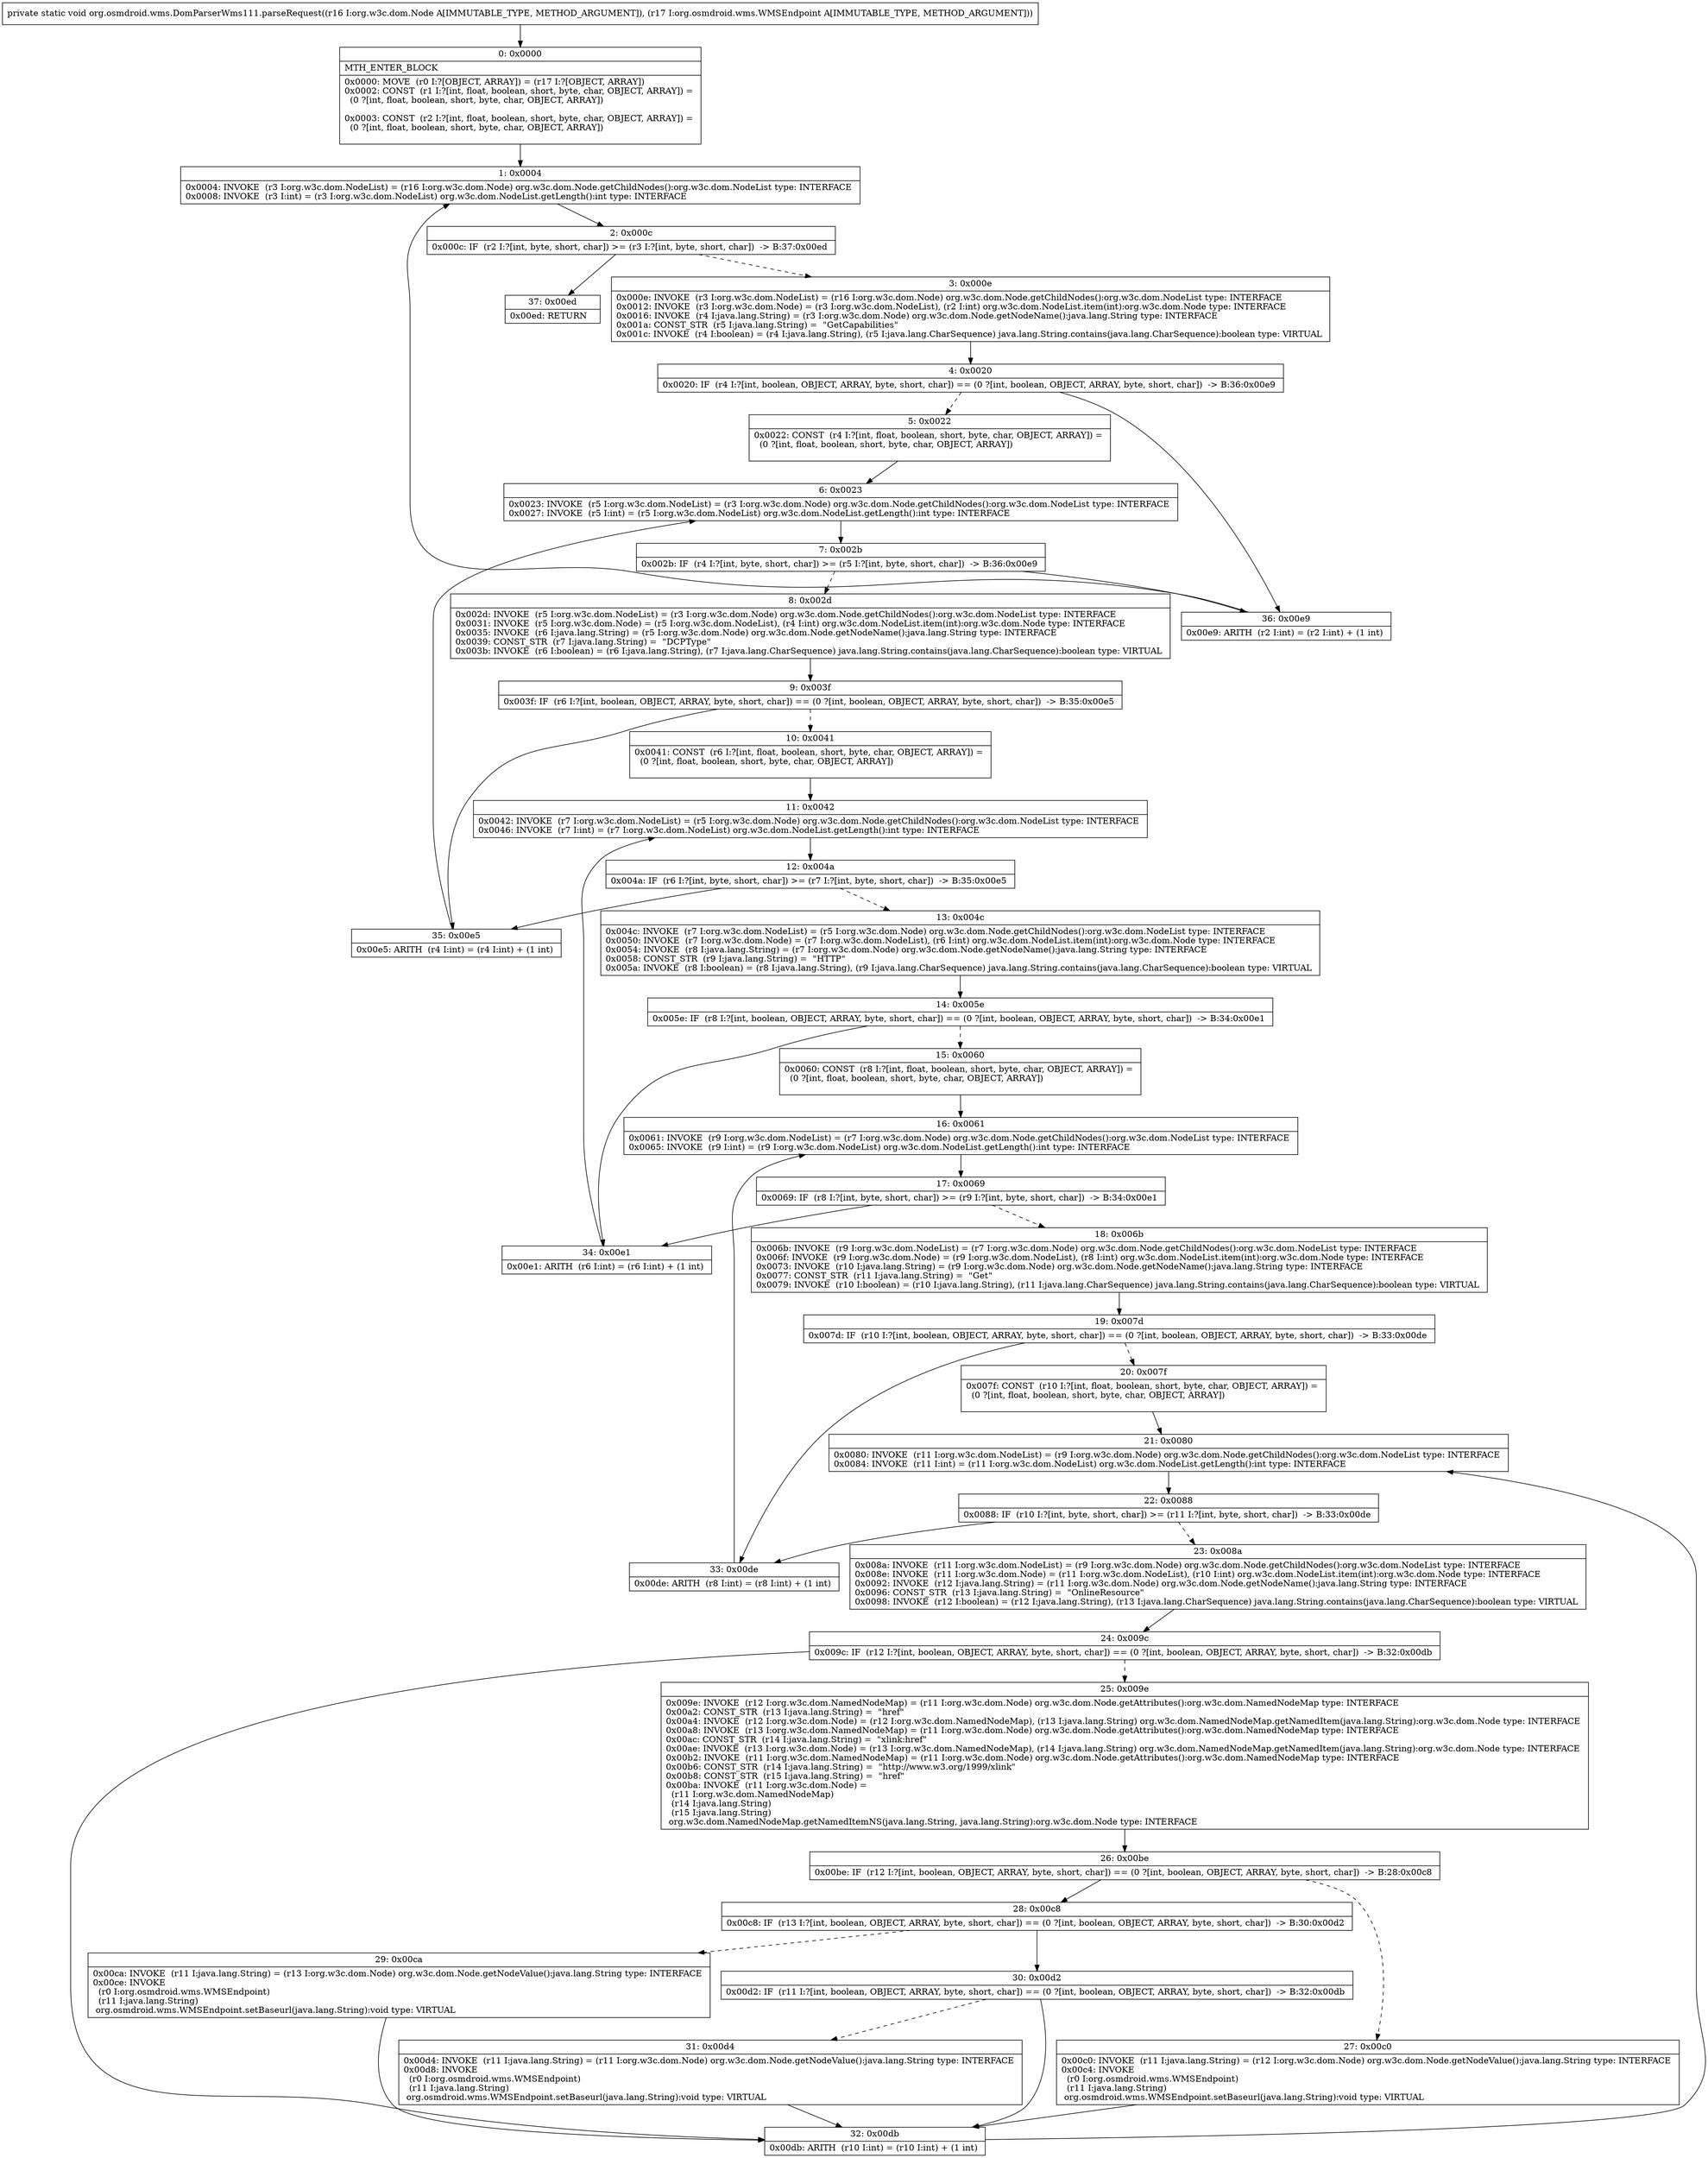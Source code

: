 digraph "CFG fororg.osmdroid.wms.DomParserWms111.parseRequest(Lorg\/w3c\/dom\/Node;Lorg\/osmdroid\/wms\/WMSEndpoint;)V" {
Node_0 [shape=record,label="{0\:\ 0x0000|MTH_ENTER_BLOCK\l|0x0000: MOVE  (r0 I:?[OBJECT, ARRAY]) = (r17 I:?[OBJECT, ARRAY]) \l0x0002: CONST  (r1 I:?[int, float, boolean, short, byte, char, OBJECT, ARRAY]) = \l  (0 ?[int, float, boolean, short, byte, char, OBJECT, ARRAY])\l \l0x0003: CONST  (r2 I:?[int, float, boolean, short, byte, char, OBJECT, ARRAY]) = \l  (0 ?[int, float, boolean, short, byte, char, OBJECT, ARRAY])\l \l}"];
Node_1 [shape=record,label="{1\:\ 0x0004|0x0004: INVOKE  (r3 I:org.w3c.dom.NodeList) = (r16 I:org.w3c.dom.Node) org.w3c.dom.Node.getChildNodes():org.w3c.dom.NodeList type: INTERFACE \l0x0008: INVOKE  (r3 I:int) = (r3 I:org.w3c.dom.NodeList) org.w3c.dom.NodeList.getLength():int type: INTERFACE \l}"];
Node_2 [shape=record,label="{2\:\ 0x000c|0x000c: IF  (r2 I:?[int, byte, short, char]) \>= (r3 I:?[int, byte, short, char])  \-\> B:37:0x00ed \l}"];
Node_3 [shape=record,label="{3\:\ 0x000e|0x000e: INVOKE  (r3 I:org.w3c.dom.NodeList) = (r16 I:org.w3c.dom.Node) org.w3c.dom.Node.getChildNodes():org.w3c.dom.NodeList type: INTERFACE \l0x0012: INVOKE  (r3 I:org.w3c.dom.Node) = (r3 I:org.w3c.dom.NodeList), (r2 I:int) org.w3c.dom.NodeList.item(int):org.w3c.dom.Node type: INTERFACE \l0x0016: INVOKE  (r4 I:java.lang.String) = (r3 I:org.w3c.dom.Node) org.w3c.dom.Node.getNodeName():java.lang.String type: INTERFACE \l0x001a: CONST_STR  (r5 I:java.lang.String) =  \"GetCapabilities\" \l0x001c: INVOKE  (r4 I:boolean) = (r4 I:java.lang.String), (r5 I:java.lang.CharSequence) java.lang.String.contains(java.lang.CharSequence):boolean type: VIRTUAL \l}"];
Node_4 [shape=record,label="{4\:\ 0x0020|0x0020: IF  (r4 I:?[int, boolean, OBJECT, ARRAY, byte, short, char]) == (0 ?[int, boolean, OBJECT, ARRAY, byte, short, char])  \-\> B:36:0x00e9 \l}"];
Node_5 [shape=record,label="{5\:\ 0x0022|0x0022: CONST  (r4 I:?[int, float, boolean, short, byte, char, OBJECT, ARRAY]) = \l  (0 ?[int, float, boolean, short, byte, char, OBJECT, ARRAY])\l \l}"];
Node_6 [shape=record,label="{6\:\ 0x0023|0x0023: INVOKE  (r5 I:org.w3c.dom.NodeList) = (r3 I:org.w3c.dom.Node) org.w3c.dom.Node.getChildNodes():org.w3c.dom.NodeList type: INTERFACE \l0x0027: INVOKE  (r5 I:int) = (r5 I:org.w3c.dom.NodeList) org.w3c.dom.NodeList.getLength():int type: INTERFACE \l}"];
Node_7 [shape=record,label="{7\:\ 0x002b|0x002b: IF  (r4 I:?[int, byte, short, char]) \>= (r5 I:?[int, byte, short, char])  \-\> B:36:0x00e9 \l}"];
Node_8 [shape=record,label="{8\:\ 0x002d|0x002d: INVOKE  (r5 I:org.w3c.dom.NodeList) = (r3 I:org.w3c.dom.Node) org.w3c.dom.Node.getChildNodes():org.w3c.dom.NodeList type: INTERFACE \l0x0031: INVOKE  (r5 I:org.w3c.dom.Node) = (r5 I:org.w3c.dom.NodeList), (r4 I:int) org.w3c.dom.NodeList.item(int):org.w3c.dom.Node type: INTERFACE \l0x0035: INVOKE  (r6 I:java.lang.String) = (r5 I:org.w3c.dom.Node) org.w3c.dom.Node.getNodeName():java.lang.String type: INTERFACE \l0x0039: CONST_STR  (r7 I:java.lang.String) =  \"DCPType\" \l0x003b: INVOKE  (r6 I:boolean) = (r6 I:java.lang.String), (r7 I:java.lang.CharSequence) java.lang.String.contains(java.lang.CharSequence):boolean type: VIRTUAL \l}"];
Node_9 [shape=record,label="{9\:\ 0x003f|0x003f: IF  (r6 I:?[int, boolean, OBJECT, ARRAY, byte, short, char]) == (0 ?[int, boolean, OBJECT, ARRAY, byte, short, char])  \-\> B:35:0x00e5 \l}"];
Node_10 [shape=record,label="{10\:\ 0x0041|0x0041: CONST  (r6 I:?[int, float, boolean, short, byte, char, OBJECT, ARRAY]) = \l  (0 ?[int, float, boolean, short, byte, char, OBJECT, ARRAY])\l \l}"];
Node_11 [shape=record,label="{11\:\ 0x0042|0x0042: INVOKE  (r7 I:org.w3c.dom.NodeList) = (r5 I:org.w3c.dom.Node) org.w3c.dom.Node.getChildNodes():org.w3c.dom.NodeList type: INTERFACE \l0x0046: INVOKE  (r7 I:int) = (r7 I:org.w3c.dom.NodeList) org.w3c.dom.NodeList.getLength():int type: INTERFACE \l}"];
Node_12 [shape=record,label="{12\:\ 0x004a|0x004a: IF  (r6 I:?[int, byte, short, char]) \>= (r7 I:?[int, byte, short, char])  \-\> B:35:0x00e5 \l}"];
Node_13 [shape=record,label="{13\:\ 0x004c|0x004c: INVOKE  (r7 I:org.w3c.dom.NodeList) = (r5 I:org.w3c.dom.Node) org.w3c.dom.Node.getChildNodes():org.w3c.dom.NodeList type: INTERFACE \l0x0050: INVOKE  (r7 I:org.w3c.dom.Node) = (r7 I:org.w3c.dom.NodeList), (r6 I:int) org.w3c.dom.NodeList.item(int):org.w3c.dom.Node type: INTERFACE \l0x0054: INVOKE  (r8 I:java.lang.String) = (r7 I:org.w3c.dom.Node) org.w3c.dom.Node.getNodeName():java.lang.String type: INTERFACE \l0x0058: CONST_STR  (r9 I:java.lang.String) =  \"HTTP\" \l0x005a: INVOKE  (r8 I:boolean) = (r8 I:java.lang.String), (r9 I:java.lang.CharSequence) java.lang.String.contains(java.lang.CharSequence):boolean type: VIRTUAL \l}"];
Node_14 [shape=record,label="{14\:\ 0x005e|0x005e: IF  (r8 I:?[int, boolean, OBJECT, ARRAY, byte, short, char]) == (0 ?[int, boolean, OBJECT, ARRAY, byte, short, char])  \-\> B:34:0x00e1 \l}"];
Node_15 [shape=record,label="{15\:\ 0x0060|0x0060: CONST  (r8 I:?[int, float, boolean, short, byte, char, OBJECT, ARRAY]) = \l  (0 ?[int, float, boolean, short, byte, char, OBJECT, ARRAY])\l \l}"];
Node_16 [shape=record,label="{16\:\ 0x0061|0x0061: INVOKE  (r9 I:org.w3c.dom.NodeList) = (r7 I:org.w3c.dom.Node) org.w3c.dom.Node.getChildNodes():org.w3c.dom.NodeList type: INTERFACE \l0x0065: INVOKE  (r9 I:int) = (r9 I:org.w3c.dom.NodeList) org.w3c.dom.NodeList.getLength():int type: INTERFACE \l}"];
Node_17 [shape=record,label="{17\:\ 0x0069|0x0069: IF  (r8 I:?[int, byte, short, char]) \>= (r9 I:?[int, byte, short, char])  \-\> B:34:0x00e1 \l}"];
Node_18 [shape=record,label="{18\:\ 0x006b|0x006b: INVOKE  (r9 I:org.w3c.dom.NodeList) = (r7 I:org.w3c.dom.Node) org.w3c.dom.Node.getChildNodes():org.w3c.dom.NodeList type: INTERFACE \l0x006f: INVOKE  (r9 I:org.w3c.dom.Node) = (r9 I:org.w3c.dom.NodeList), (r8 I:int) org.w3c.dom.NodeList.item(int):org.w3c.dom.Node type: INTERFACE \l0x0073: INVOKE  (r10 I:java.lang.String) = (r9 I:org.w3c.dom.Node) org.w3c.dom.Node.getNodeName():java.lang.String type: INTERFACE \l0x0077: CONST_STR  (r11 I:java.lang.String) =  \"Get\" \l0x0079: INVOKE  (r10 I:boolean) = (r10 I:java.lang.String), (r11 I:java.lang.CharSequence) java.lang.String.contains(java.lang.CharSequence):boolean type: VIRTUAL \l}"];
Node_19 [shape=record,label="{19\:\ 0x007d|0x007d: IF  (r10 I:?[int, boolean, OBJECT, ARRAY, byte, short, char]) == (0 ?[int, boolean, OBJECT, ARRAY, byte, short, char])  \-\> B:33:0x00de \l}"];
Node_20 [shape=record,label="{20\:\ 0x007f|0x007f: CONST  (r10 I:?[int, float, boolean, short, byte, char, OBJECT, ARRAY]) = \l  (0 ?[int, float, boolean, short, byte, char, OBJECT, ARRAY])\l \l}"];
Node_21 [shape=record,label="{21\:\ 0x0080|0x0080: INVOKE  (r11 I:org.w3c.dom.NodeList) = (r9 I:org.w3c.dom.Node) org.w3c.dom.Node.getChildNodes():org.w3c.dom.NodeList type: INTERFACE \l0x0084: INVOKE  (r11 I:int) = (r11 I:org.w3c.dom.NodeList) org.w3c.dom.NodeList.getLength():int type: INTERFACE \l}"];
Node_22 [shape=record,label="{22\:\ 0x0088|0x0088: IF  (r10 I:?[int, byte, short, char]) \>= (r11 I:?[int, byte, short, char])  \-\> B:33:0x00de \l}"];
Node_23 [shape=record,label="{23\:\ 0x008a|0x008a: INVOKE  (r11 I:org.w3c.dom.NodeList) = (r9 I:org.w3c.dom.Node) org.w3c.dom.Node.getChildNodes():org.w3c.dom.NodeList type: INTERFACE \l0x008e: INVOKE  (r11 I:org.w3c.dom.Node) = (r11 I:org.w3c.dom.NodeList), (r10 I:int) org.w3c.dom.NodeList.item(int):org.w3c.dom.Node type: INTERFACE \l0x0092: INVOKE  (r12 I:java.lang.String) = (r11 I:org.w3c.dom.Node) org.w3c.dom.Node.getNodeName():java.lang.String type: INTERFACE \l0x0096: CONST_STR  (r13 I:java.lang.String) =  \"OnlineResource\" \l0x0098: INVOKE  (r12 I:boolean) = (r12 I:java.lang.String), (r13 I:java.lang.CharSequence) java.lang.String.contains(java.lang.CharSequence):boolean type: VIRTUAL \l}"];
Node_24 [shape=record,label="{24\:\ 0x009c|0x009c: IF  (r12 I:?[int, boolean, OBJECT, ARRAY, byte, short, char]) == (0 ?[int, boolean, OBJECT, ARRAY, byte, short, char])  \-\> B:32:0x00db \l}"];
Node_25 [shape=record,label="{25\:\ 0x009e|0x009e: INVOKE  (r12 I:org.w3c.dom.NamedNodeMap) = (r11 I:org.w3c.dom.Node) org.w3c.dom.Node.getAttributes():org.w3c.dom.NamedNodeMap type: INTERFACE \l0x00a2: CONST_STR  (r13 I:java.lang.String) =  \"href\" \l0x00a4: INVOKE  (r12 I:org.w3c.dom.Node) = (r12 I:org.w3c.dom.NamedNodeMap), (r13 I:java.lang.String) org.w3c.dom.NamedNodeMap.getNamedItem(java.lang.String):org.w3c.dom.Node type: INTERFACE \l0x00a8: INVOKE  (r13 I:org.w3c.dom.NamedNodeMap) = (r11 I:org.w3c.dom.Node) org.w3c.dom.Node.getAttributes():org.w3c.dom.NamedNodeMap type: INTERFACE \l0x00ac: CONST_STR  (r14 I:java.lang.String) =  \"xlink:href\" \l0x00ae: INVOKE  (r13 I:org.w3c.dom.Node) = (r13 I:org.w3c.dom.NamedNodeMap), (r14 I:java.lang.String) org.w3c.dom.NamedNodeMap.getNamedItem(java.lang.String):org.w3c.dom.Node type: INTERFACE \l0x00b2: INVOKE  (r11 I:org.w3c.dom.NamedNodeMap) = (r11 I:org.w3c.dom.Node) org.w3c.dom.Node.getAttributes():org.w3c.dom.NamedNodeMap type: INTERFACE \l0x00b6: CONST_STR  (r14 I:java.lang.String) =  \"http:\/\/www.w3.org\/1999\/xlink\" \l0x00b8: CONST_STR  (r15 I:java.lang.String) =  \"href\" \l0x00ba: INVOKE  (r11 I:org.w3c.dom.Node) = \l  (r11 I:org.w3c.dom.NamedNodeMap)\l  (r14 I:java.lang.String)\l  (r15 I:java.lang.String)\l org.w3c.dom.NamedNodeMap.getNamedItemNS(java.lang.String, java.lang.String):org.w3c.dom.Node type: INTERFACE \l}"];
Node_26 [shape=record,label="{26\:\ 0x00be|0x00be: IF  (r12 I:?[int, boolean, OBJECT, ARRAY, byte, short, char]) == (0 ?[int, boolean, OBJECT, ARRAY, byte, short, char])  \-\> B:28:0x00c8 \l}"];
Node_27 [shape=record,label="{27\:\ 0x00c0|0x00c0: INVOKE  (r11 I:java.lang.String) = (r12 I:org.w3c.dom.Node) org.w3c.dom.Node.getNodeValue():java.lang.String type: INTERFACE \l0x00c4: INVOKE  \l  (r0 I:org.osmdroid.wms.WMSEndpoint)\l  (r11 I:java.lang.String)\l org.osmdroid.wms.WMSEndpoint.setBaseurl(java.lang.String):void type: VIRTUAL \l}"];
Node_28 [shape=record,label="{28\:\ 0x00c8|0x00c8: IF  (r13 I:?[int, boolean, OBJECT, ARRAY, byte, short, char]) == (0 ?[int, boolean, OBJECT, ARRAY, byte, short, char])  \-\> B:30:0x00d2 \l}"];
Node_29 [shape=record,label="{29\:\ 0x00ca|0x00ca: INVOKE  (r11 I:java.lang.String) = (r13 I:org.w3c.dom.Node) org.w3c.dom.Node.getNodeValue():java.lang.String type: INTERFACE \l0x00ce: INVOKE  \l  (r0 I:org.osmdroid.wms.WMSEndpoint)\l  (r11 I:java.lang.String)\l org.osmdroid.wms.WMSEndpoint.setBaseurl(java.lang.String):void type: VIRTUAL \l}"];
Node_30 [shape=record,label="{30\:\ 0x00d2|0x00d2: IF  (r11 I:?[int, boolean, OBJECT, ARRAY, byte, short, char]) == (0 ?[int, boolean, OBJECT, ARRAY, byte, short, char])  \-\> B:32:0x00db \l}"];
Node_31 [shape=record,label="{31\:\ 0x00d4|0x00d4: INVOKE  (r11 I:java.lang.String) = (r11 I:org.w3c.dom.Node) org.w3c.dom.Node.getNodeValue():java.lang.String type: INTERFACE \l0x00d8: INVOKE  \l  (r0 I:org.osmdroid.wms.WMSEndpoint)\l  (r11 I:java.lang.String)\l org.osmdroid.wms.WMSEndpoint.setBaseurl(java.lang.String):void type: VIRTUAL \l}"];
Node_32 [shape=record,label="{32\:\ 0x00db|0x00db: ARITH  (r10 I:int) = (r10 I:int) + (1 int) \l}"];
Node_33 [shape=record,label="{33\:\ 0x00de|0x00de: ARITH  (r8 I:int) = (r8 I:int) + (1 int) \l}"];
Node_34 [shape=record,label="{34\:\ 0x00e1|0x00e1: ARITH  (r6 I:int) = (r6 I:int) + (1 int) \l}"];
Node_35 [shape=record,label="{35\:\ 0x00e5|0x00e5: ARITH  (r4 I:int) = (r4 I:int) + (1 int) \l}"];
Node_36 [shape=record,label="{36\:\ 0x00e9|0x00e9: ARITH  (r2 I:int) = (r2 I:int) + (1 int) \l}"];
Node_37 [shape=record,label="{37\:\ 0x00ed|0x00ed: RETURN   \l}"];
MethodNode[shape=record,label="{private static void org.osmdroid.wms.DomParserWms111.parseRequest((r16 I:org.w3c.dom.Node A[IMMUTABLE_TYPE, METHOD_ARGUMENT]), (r17 I:org.osmdroid.wms.WMSEndpoint A[IMMUTABLE_TYPE, METHOD_ARGUMENT])) }"];
MethodNode -> Node_0;
Node_0 -> Node_1;
Node_1 -> Node_2;
Node_2 -> Node_3[style=dashed];
Node_2 -> Node_37;
Node_3 -> Node_4;
Node_4 -> Node_5[style=dashed];
Node_4 -> Node_36;
Node_5 -> Node_6;
Node_6 -> Node_7;
Node_7 -> Node_8[style=dashed];
Node_7 -> Node_36;
Node_8 -> Node_9;
Node_9 -> Node_10[style=dashed];
Node_9 -> Node_35;
Node_10 -> Node_11;
Node_11 -> Node_12;
Node_12 -> Node_13[style=dashed];
Node_12 -> Node_35;
Node_13 -> Node_14;
Node_14 -> Node_15[style=dashed];
Node_14 -> Node_34;
Node_15 -> Node_16;
Node_16 -> Node_17;
Node_17 -> Node_18[style=dashed];
Node_17 -> Node_34;
Node_18 -> Node_19;
Node_19 -> Node_20[style=dashed];
Node_19 -> Node_33;
Node_20 -> Node_21;
Node_21 -> Node_22;
Node_22 -> Node_23[style=dashed];
Node_22 -> Node_33;
Node_23 -> Node_24;
Node_24 -> Node_25[style=dashed];
Node_24 -> Node_32;
Node_25 -> Node_26;
Node_26 -> Node_27[style=dashed];
Node_26 -> Node_28;
Node_27 -> Node_32;
Node_28 -> Node_29[style=dashed];
Node_28 -> Node_30;
Node_29 -> Node_32;
Node_30 -> Node_31[style=dashed];
Node_30 -> Node_32;
Node_31 -> Node_32;
Node_32 -> Node_21;
Node_33 -> Node_16;
Node_34 -> Node_11;
Node_35 -> Node_6;
Node_36 -> Node_1;
}

